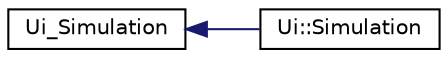 digraph "Graphe hiérarchique des classes"
{
  edge [fontname="Helvetica",fontsize="10",labelfontname="Helvetica",labelfontsize="10"];
  node [fontname="Helvetica",fontsize="10",shape=record];
  rankdir="LR";
  Node1 [label="Ui_Simulation",height=0.2,width=0.4,color="black", fillcolor="white", style="filled",URL="$class_ui___simulation.html"];
  Node1 -> Node2 [dir="back",color="midnightblue",fontsize="10",style="solid",fontname="Helvetica"];
  Node2 [label="Ui::Simulation",height=0.2,width=0.4,color="black", fillcolor="white", style="filled",URL="$class_ui_1_1_simulation.html"];
}
